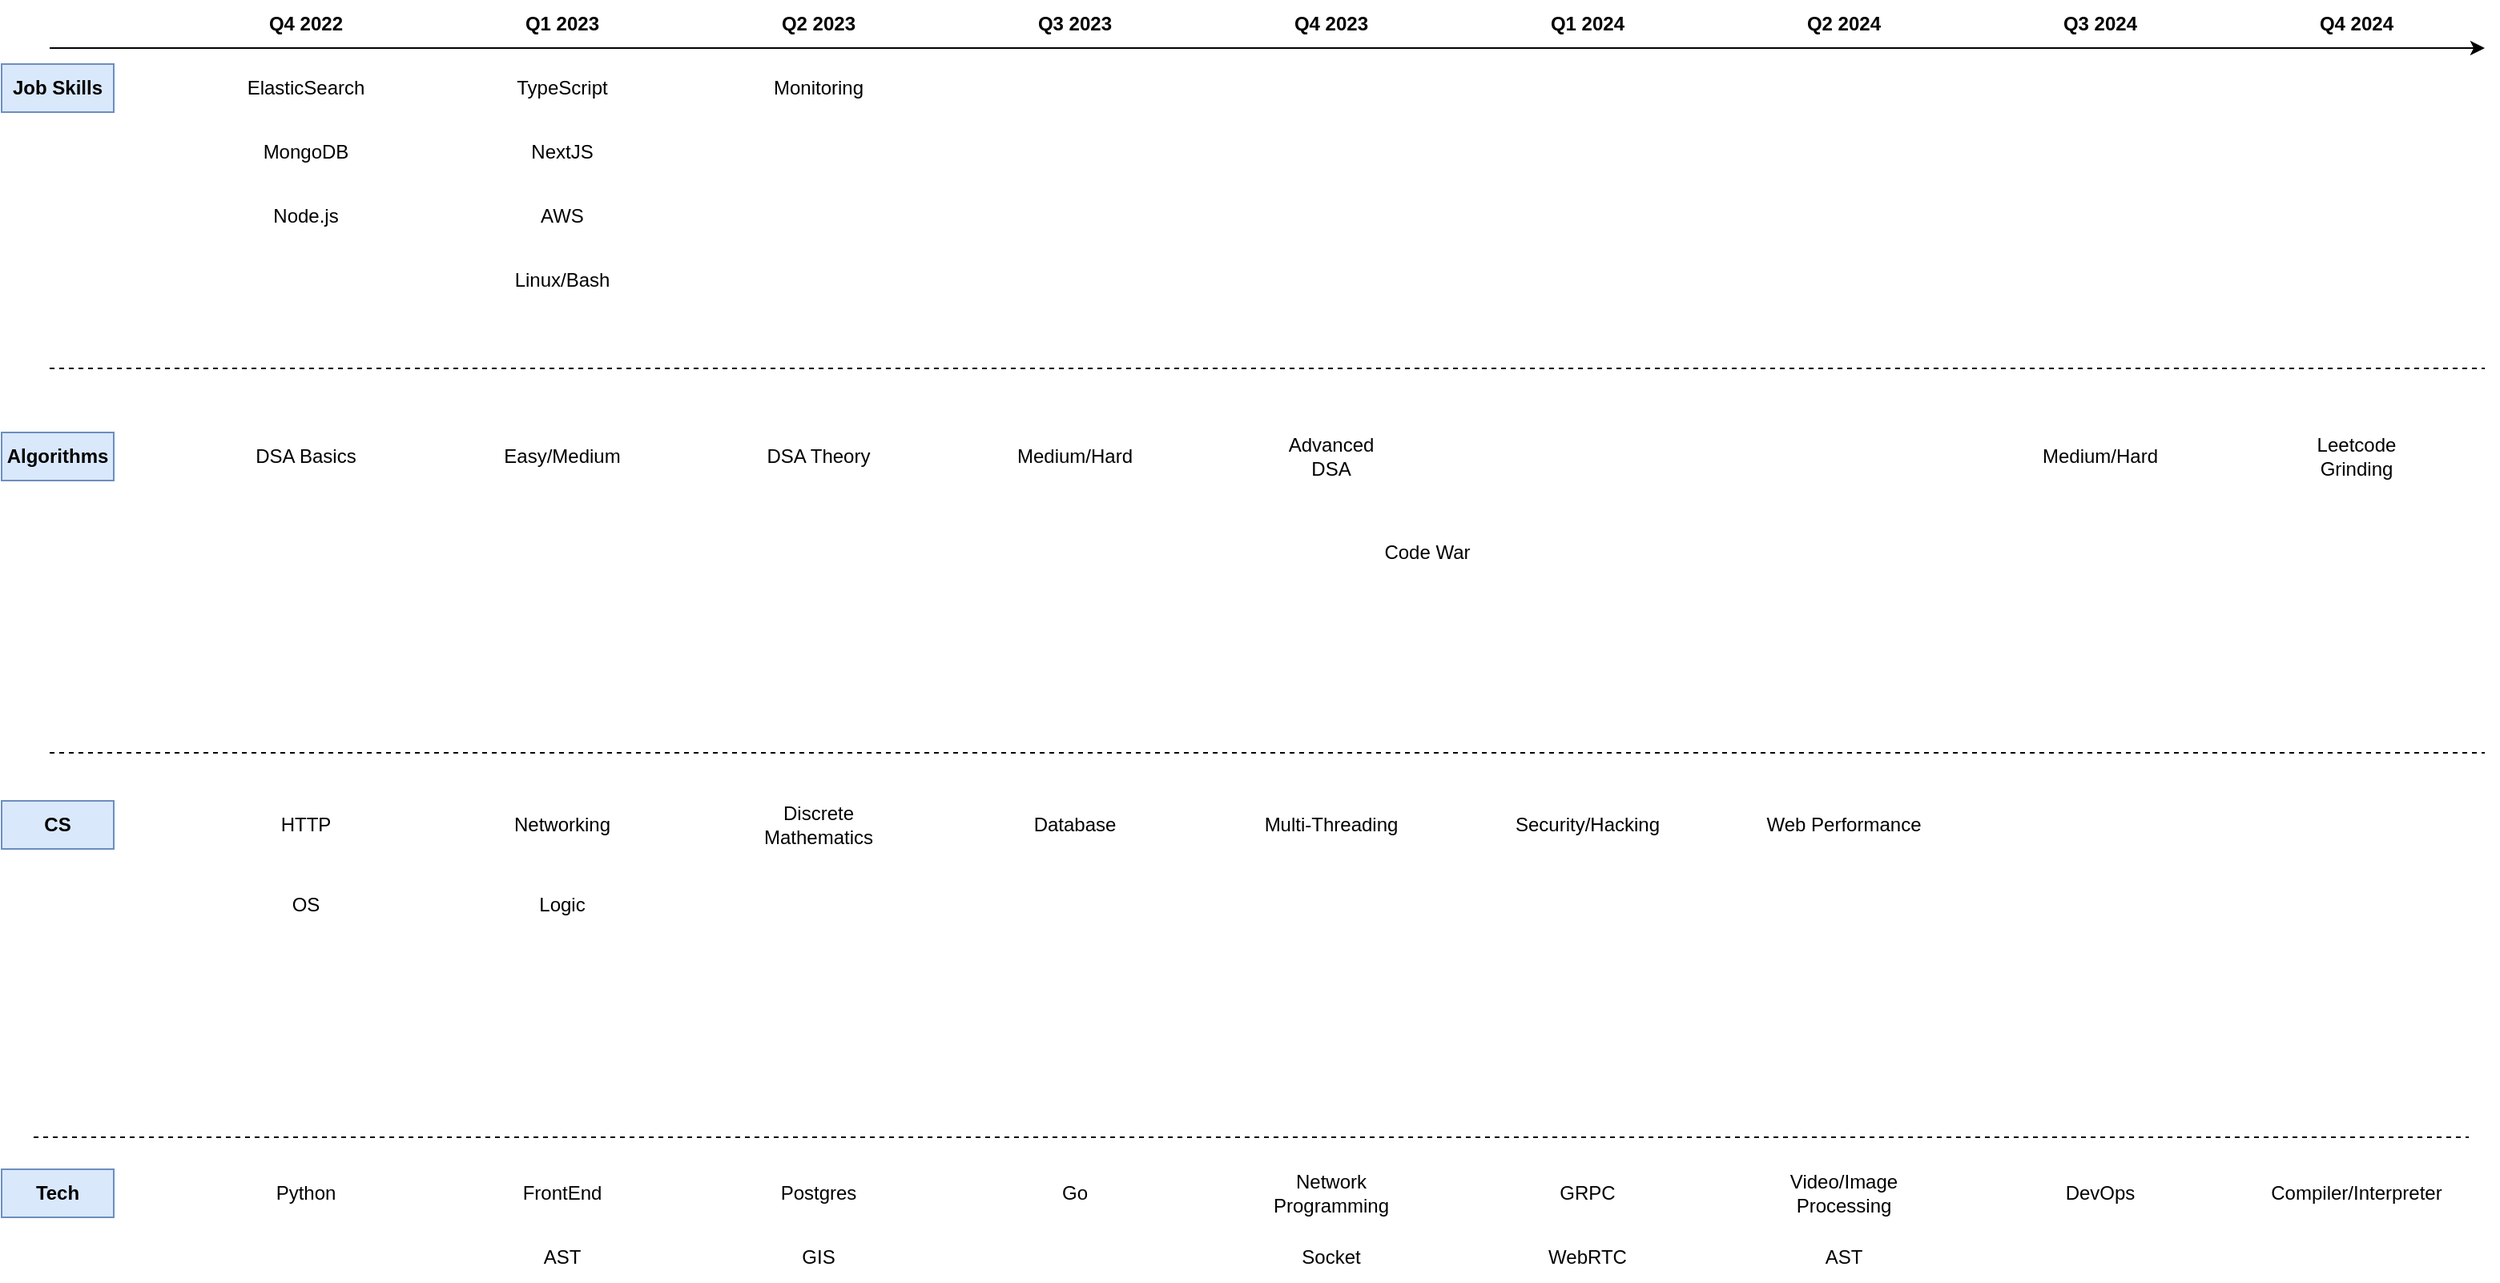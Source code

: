<mxfile version="20.3.0" type="github">
  <diagram id="Mfw8JSlsp9xGQDGXp5zf" name="페이지-1">
    <mxGraphModel dx="3346" dy="1289" grid="1" gridSize="10" guides="1" tooltips="1" connect="1" arrows="1" fold="1" page="1" pageScale="1" pageWidth="1600" pageHeight="900" math="0" shadow="0">
      <root>
        <mxCell id="0" />
        <mxCell id="1" parent="0" />
        <mxCell id="itgIq387v1JVU55yJSxR-1" value="" style="endArrow=classic;html=1;rounded=0;" edge="1" parent="1">
          <mxGeometry width="50" height="50" relative="1" as="geometry">
            <mxPoint x="40" y="40" as="sourcePoint" />
            <mxPoint x="1560" y="40" as="targetPoint" />
          </mxGeometry>
        </mxCell>
        <mxCell id="itgIq387v1JVU55yJSxR-2" value="Q4 2022" style="text;html=1;strokeColor=none;fillColor=none;align=center;verticalAlign=middle;whiteSpace=wrap;rounded=0;fontStyle=1" vertex="1" parent="1">
          <mxGeometry x="170" y="10" width="60" height="30" as="geometry" />
        </mxCell>
        <mxCell id="itgIq387v1JVU55yJSxR-3" value="Q1 2023" style="text;html=1;strokeColor=none;fillColor=none;align=center;verticalAlign=middle;whiteSpace=wrap;rounded=0;fontStyle=1" vertex="1" parent="1">
          <mxGeometry x="330" y="10" width="60" height="30" as="geometry" />
        </mxCell>
        <mxCell id="itgIq387v1JVU55yJSxR-4" value="Q2 2023" style="text;html=1;strokeColor=none;fillColor=none;align=center;verticalAlign=middle;whiteSpace=wrap;rounded=0;fontStyle=1" vertex="1" parent="1">
          <mxGeometry x="490" y="10" width="60" height="30" as="geometry" />
        </mxCell>
        <mxCell id="itgIq387v1JVU55yJSxR-5" value="Q3 2023" style="text;html=1;strokeColor=none;fillColor=none;align=center;verticalAlign=middle;whiteSpace=wrap;rounded=0;fontStyle=1" vertex="1" parent="1">
          <mxGeometry x="650" y="10" width="60" height="30" as="geometry" />
        </mxCell>
        <mxCell id="itgIq387v1JVU55yJSxR-6" value="Q4 2023" style="text;html=1;strokeColor=none;fillColor=none;align=center;verticalAlign=middle;whiteSpace=wrap;rounded=0;fontStyle=1" vertex="1" parent="1">
          <mxGeometry x="810" y="10" width="60" height="30" as="geometry" />
        </mxCell>
        <mxCell id="itgIq387v1JVU55yJSxR-7" value="Q1 2024" style="text;html=1;strokeColor=none;fillColor=none;align=center;verticalAlign=middle;whiteSpace=wrap;rounded=0;fontStyle=1" vertex="1" parent="1">
          <mxGeometry x="970" y="10" width="60" height="30" as="geometry" />
        </mxCell>
        <mxCell id="itgIq387v1JVU55yJSxR-8" value="Q2 2024" style="text;html=1;strokeColor=none;fillColor=none;align=center;verticalAlign=middle;whiteSpace=wrap;rounded=0;fontStyle=1" vertex="1" parent="1">
          <mxGeometry x="1130" y="10" width="60" height="30" as="geometry" />
        </mxCell>
        <mxCell id="itgIq387v1JVU55yJSxR-9" value="Q3 2024" style="text;html=1;strokeColor=none;fillColor=none;align=center;verticalAlign=middle;whiteSpace=wrap;rounded=0;fontStyle=1" vertex="1" parent="1">
          <mxGeometry x="1290" y="10" width="60" height="30" as="geometry" />
        </mxCell>
        <mxCell id="itgIq387v1JVU55yJSxR-10" value="Q4 2024" style="text;html=1;strokeColor=none;fillColor=none;align=center;verticalAlign=middle;whiteSpace=wrap;rounded=0;fontStyle=1" vertex="1" parent="1">
          <mxGeometry x="1450" y="10" width="60" height="30" as="geometry" />
        </mxCell>
        <mxCell id="itgIq387v1JVU55yJSxR-11" value="Job Skills" style="text;html=1;strokeColor=#6c8ebf;fillColor=#dae8fc;align=center;verticalAlign=middle;whiteSpace=wrap;rounded=0;fontStyle=1" vertex="1" parent="1">
          <mxGeometry x="10" y="50" width="70" height="30" as="geometry" />
        </mxCell>
        <mxCell id="itgIq387v1JVU55yJSxR-12" value="Algorithms" style="text;html=1;strokeColor=#6c8ebf;fillColor=#dae8fc;align=center;verticalAlign=middle;whiteSpace=wrap;rounded=0;fontStyle=1" vertex="1" parent="1">
          <mxGeometry x="10" y="280" width="70" height="30" as="geometry" />
        </mxCell>
        <mxCell id="itgIq387v1JVU55yJSxR-13" value="CS" style="text;html=1;strokeColor=#6c8ebf;fillColor=#dae8fc;align=center;verticalAlign=middle;whiteSpace=wrap;rounded=0;fontStyle=1" vertex="1" parent="1">
          <mxGeometry x="10" y="510" width="70" height="30" as="geometry" />
        </mxCell>
        <mxCell id="itgIq387v1JVU55yJSxR-14" value="Tech" style="text;html=1;strokeColor=#6c8ebf;fillColor=#dae8fc;align=center;verticalAlign=middle;whiteSpace=wrap;rounded=0;fontStyle=1" vertex="1" parent="1">
          <mxGeometry x="10" y="740" width="70" height="30" as="geometry" />
        </mxCell>
        <mxCell id="itgIq387v1JVU55yJSxR-16" value="ElasticSearch" style="text;html=1;strokeColor=none;fillColor=none;align=center;verticalAlign=middle;whiteSpace=wrap;rounded=0;" vertex="1" parent="1">
          <mxGeometry x="155" y="50" width="90" height="30" as="geometry" />
        </mxCell>
        <mxCell id="itgIq387v1JVU55yJSxR-17" value="MongoDB" style="text;html=1;strokeColor=none;fillColor=none;align=center;verticalAlign=middle;whiteSpace=wrap;rounded=0;" vertex="1" parent="1">
          <mxGeometry x="170" y="90" width="60" height="30" as="geometry" />
        </mxCell>
        <mxCell id="itgIq387v1JVU55yJSxR-18" value="Node.js" style="text;html=1;strokeColor=none;fillColor=none;align=center;verticalAlign=middle;whiteSpace=wrap;rounded=0;" vertex="1" parent="1">
          <mxGeometry x="170" y="130" width="60" height="30" as="geometry" />
        </mxCell>
        <mxCell id="itgIq387v1JVU55yJSxR-21" value="TypeScript" style="text;html=1;strokeColor=none;fillColor=none;align=center;verticalAlign=middle;whiteSpace=wrap;rounded=0;" vertex="1" parent="1">
          <mxGeometry x="330" y="50" width="60" height="30" as="geometry" />
        </mxCell>
        <mxCell id="itgIq387v1JVU55yJSxR-22" value="NextJS" style="text;html=1;strokeColor=none;fillColor=none;align=center;verticalAlign=middle;whiteSpace=wrap;rounded=0;" vertex="1" parent="1">
          <mxGeometry x="330" y="90" width="60" height="30" as="geometry" />
        </mxCell>
        <mxCell id="itgIq387v1JVU55yJSxR-23" value="AWS" style="text;html=1;strokeColor=none;fillColor=none;align=center;verticalAlign=middle;whiteSpace=wrap;rounded=0;" vertex="1" parent="1">
          <mxGeometry x="330" y="130" width="60" height="30" as="geometry" />
        </mxCell>
        <mxCell id="itgIq387v1JVU55yJSxR-24" value="" style="endArrow=none;dashed=1;html=1;rounded=0;" edge="1" parent="1">
          <mxGeometry width="50" height="50" relative="1" as="geometry">
            <mxPoint x="40" y="240" as="sourcePoint" />
            <mxPoint x="1560" y="240" as="targetPoint" />
          </mxGeometry>
        </mxCell>
        <mxCell id="itgIq387v1JVU55yJSxR-25" value="" style="endArrow=none;dashed=1;html=1;rounded=0;" edge="1" parent="1">
          <mxGeometry width="50" height="50" relative="1" as="geometry">
            <mxPoint x="40" y="480" as="sourcePoint" />
            <mxPoint x="1560" y="480" as="targetPoint" />
          </mxGeometry>
        </mxCell>
        <mxCell id="itgIq387v1JVU55yJSxR-26" value="" style="endArrow=none;dashed=1;html=1;rounded=0;" edge="1" parent="1">
          <mxGeometry width="50" height="50" relative="1" as="geometry">
            <mxPoint x="30" y="720" as="sourcePoint" />
            <mxPoint x="1550" y="720" as="targetPoint" />
          </mxGeometry>
        </mxCell>
        <mxCell id="itgIq387v1JVU55yJSxR-27" value="Linux/Bash" style="text;html=1;strokeColor=none;fillColor=none;align=center;verticalAlign=middle;whiteSpace=wrap;rounded=0;" vertex="1" parent="1">
          <mxGeometry x="330" y="170" width="60" height="30" as="geometry" />
        </mxCell>
        <mxCell id="itgIq387v1JVU55yJSxR-31" value="Monitoring" style="text;html=1;strokeColor=none;fillColor=none;align=center;verticalAlign=middle;whiteSpace=wrap;rounded=0;" vertex="1" parent="1">
          <mxGeometry x="490" y="50" width="60" height="30" as="geometry" />
        </mxCell>
        <mxCell id="itgIq387v1JVU55yJSxR-32" value="Python" style="text;html=1;strokeColor=none;fillColor=none;align=center;verticalAlign=middle;whiteSpace=wrap;rounded=0;" vertex="1" parent="1">
          <mxGeometry x="170" y="740" width="60" height="30" as="geometry" />
        </mxCell>
        <mxCell id="itgIq387v1JVU55yJSxR-33" value="Postgres" style="text;html=1;strokeColor=none;fillColor=none;align=center;verticalAlign=middle;whiteSpace=wrap;rounded=0;" vertex="1" parent="1">
          <mxGeometry x="490" y="740" width="60" height="30" as="geometry" />
        </mxCell>
        <mxCell id="itgIq387v1JVU55yJSxR-34" value="FrontEnd" style="text;html=1;strokeColor=none;fillColor=none;align=center;verticalAlign=middle;whiteSpace=wrap;rounded=0;" vertex="1" parent="1">
          <mxGeometry x="330" y="740" width="60" height="30" as="geometry" />
        </mxCell>
        <mxCell id="itgIq387v1JVU55yJSxR-36" value="HTTP" style="text;html=1;strokeColor=none;fillColor=none;align=center;verticalAlign=middle;whiteSpace=wrap;rounded=0;" vertex="1" parent="1">
          <mxGeometry x="170" y="510" width="60" height="30" as="geometry" />
        </mxCell>
        <mxCell id="itgIq387v1JVU55yJSxR-37" value="OS" style="text;html=1;strokeColor=none;fillColor=none;align=center;verticalAlign=middle;whiteSpace=wrap;rounded=0;" vertex="1" parent="1">
          <mxGeometry x="170" y="560" width="60" height="30" as="geometry" />
        </mxCell>
        <mxCell id="itgIq387v1JVU55yJSxR-38" value="Networking" style="text;html=1;strokeColor=none;fillColor=none;align=center;verticalAlign=middle;whiteSpace=wrap;rounded=0;" vertex="1" parent="1">
          <mxGeometry x="330" y="510" width="60" height="30" as="geometry" />
        </mxCell>
        <mxCell id="itgIq387v1JVU55yJSxR-39" value="Database" style="text;html=1;strokeColor=none;fillColor=none;align=center;verticalAlign=middle;whiteSpace=wrap;rounded=0;" vertex="1" parent="1">
          <mxGeometry x="650" y="510" width="60" height="30" as="geometry" />
        </mxCell>
        <mxCell id="itgIq387v1JVU55yJSxR-40" value="GIS" style="text;html=1;strokeColor=none;fillColor=none;align=center;verticalAlign=middle;whiteSpace=wrap;rounded=0;" vertex="1" parent="1">
          <mxGeometry x="490" y="780" width="60" height="30" as="geometry" />
        </mxCell>
        <mxCell id="itgIq387v1JVU55yJSxR-41" value="AST" style="text;html=1;strokeColor=none;fillColor=none;align=center;verticalAlign=middle;whiteSpace=wrap;rounded=0;" vertex="1" parent="1">
          <mxGeometry x="330" y="780" width="60" height="30" as="geometry" />
        </mxCell>
        <mxCell id="itgIq387v1JVU55yJSxR-42" value="Go" style="text;html=1;strokeColor=none;fillColor=none;align=center;verticalAlign=middle;whiteSpace=wrap;rounded=0;" vertex="1" parent="1">
          <mxGeometry x="650" y="740" width="60" height="30" as="geometry" />
        </mxCell>
        <mxCell id="itgIq387v1JVU55yJSxR-43" value="Network Programming" style="text;html=1;strokeColor=none;fillColor=none;align=center;verticalAlign=middle;whiteSpace=wrap;rounded=0;" vertex="1" parent="1">
          <mxGeometry x="810" y="740" width="60" height="30" as="geometry" />
        </mxCell>
        <mxCell id="itgIq387v1JVU55yJSxR-44" value="Socket" style="text;html=1;strokeColor=none;fillColor=none;align=center;verticalAlign=middle;whiteSpace=wrap;rounded=0;" vertex="1" parent="1">
          <mxGeometry x="810" y="780" width="60" height="30" as="geometry" />
        </mxCell>
        <mxCell id="itgIq387v1JVU55yJSxR-45" value="WebRTC" style="text;html=1;strokeColor=none;fillColor=none;align=center;verticalAlign=middle;whiteSpace=wrap;rounded=0;" vertex="1" parent="1">
          <mxGeometry x="970" y="780" width="60" height="30" as="geometry" />
        </mxCell>
        <mxCell id="itgIq387v1JVU55yJSxR-46" value="Video/Image Processing" style="text;html=1;strokeColor=none;fillColor=none;align=center;verticalAlign=middle;whiteSpace=wrap;rounded=0;" vertex="1" parent="1">
          <mxGeometry x="1130" y="740" width="60" height="30" as="geometry" />
        </mxCell>
        <mxCell id="itgIq387v1JVU55yJSxR-47" value="GRPC" style="text;html=1;strokeColor=none;fillColor=none;align=center;verticalAlign=middle;whiteSpace=wrap;rounded=0;" vertex="1" parent="1">
          <mxGeometry x="970" y="740" width="60" height="30" as="geometry" />
        </mxCell>
        <mxCell id="itgIq387v1JVU55yJSxR-48" value="DSA Theory" style="text;html=1;strokeColor=none;fillColor=none;align=center;verticalAlign=middle;whiteSpace=wrap;rounded=0;" vertex="1" parent="1">
          <mxGeometry x="485" y="280" width="70" height="30" as="geometry" />
        </mxCell>
        <mxCell id="itgIq387v1JVU55yJSxR-49" value="DSA Basics" style="text;html=1;strokeColor=none;fillColor=none;align=center;verticalAlign=middle;whiteSpace=wrap;rounded=0;" vertex="1" parent="1">
          <mxGeometry x="165" y="280" width="70" height="30" as="geometry" />
        </mxCell>
        <mxCell id="itgIq387v1JVU55yJSxR-50" value="Easy/Medium" style="text;html=1;strokeColor=none;fillColor=none;align=center;verticalAlign=middle;whiteSpace=wrap;rounded=0;" vertex="1" parent="1">
          <mxGeometry x="325" y="280" width="70" height="30" as="geometry" />
        </mxCell>
        <mxCell id="itgIq387v1JVU55yJSxR-51" value="Logic" style="text;html=1;strokeColor=none;fillColor=none;align=center;verticalAlign=middle;whiteSpace=wrap;rounded=0;" vertex="1" parent="1">
          <mxGeometry x="330" y="560" width="60" height="30" as="geometry" />
        </mxCell>
        <mxCell id="itgIq387v1JVU55yJSxR-52" value="Discrete Mathematics" style="text;html=1;strokeColor=none;fillColor=none;align=center;verticalAlign=middle;whiteSpace=wrap;rounded=0;" vertex="1" parent="1">
          <mxGeometry x="490" y="510" width="60" height="30" as="geometry" />
        </mxCell>
        <mxCell id="itgIq387v1JVU55yJSxR-56" value="Medium/Hard" style="text;html=1;strokeColor=none;fillColor=none;align=center;verticalAlign=middle;whiteSpace=wrap;rounded=0;" vertex="1" parent="1">
          <mxGeometry x="645" y="280" width="70" height="30" as="geometry" />
        </mxCell>
        <mxCell id="itgIq387v1JVU55yJSxR-58" value="Advanced DSA" style="text;html=1;strokeColor=none;fillColor=none;align=center;verticalAlign=middle;whiteSpace=wrap;rounded=0;" vertex="1" parent="1">
          <mxGeometry x="805" y="280" width="70" height="30" as="geometry" />
        </mxCell>
        <mxCell id="itgIq387v1JVU55yJSxR-59" value="Code War" style="text;html=1;strokeColor=none;fillColor=none;align=center;verticalAlign=middle;whiteSpace=wrap;rounded=0;" vertex="1" parent="1">
          <mxGeometry x="320" y="340" width="1160" height="30" as="geometry" />
        </mxCell>
        <mxCell id="itgIq387v1JVU55yJSxR-60" value="DevOps" style="text;html=1;strokeColor=none;fillColor=none;align=center;verticalAlign=middle;whiteSpace=wrap;rounded=0;" vertex="1" parent="1">
          <mxGeometry x="1290" y="740" width="60" height="30" as="geometry" />
        </mxCell>
        <mxCell id="itgIq387v1JVU55yJSxR-61" value="Compiler/Interpreter" style="text;html=1;strokeColor=none;fillColor=none;align=center;verticalAlign=middle;whiteSpace=wrap;rounded=0;" vertex="1" parent="1">
          <mxGeometry x="1450" y="740" width="60" height="30" as="geometry" />
        </mxCell>
        <mxCell id="itgIq387v1JVU55yJSxR-62" value="AST" style="text;html=1;strokeColor=none;fillColor=none;align=center;verticalAlign=middle;whiteSpace=wrap;rounded=0;" vertex="1" parent="1">
          <mxGeometry x="1130" y="780" width="60" height="30" as="geometry" />
        </mxCell>
        <mxCell id="itgIq387v1JVU55yJSxR-63" value="Medium/Hard" style="text;html=1;strokeColor=none;fillColor=none;align=center;verticalAlign=middle;whiteSpace=wrap;rounded=0;" vertex="1" parent="1">
          <mxGeometry x="1285" y="280" width="70" height="30" as="geometry" />
        </mxCell>
        <mxCell id="itgIq387v1JVU55yJSxR-64" value="Leetcode Grinding" style="text;html=1;strokeColor=none;fillColor=none;align=center;verticalAlign=middle;whiteSpace=wrap;rounded=0;" vertex="1" parent="1">
          <mxGeometry x="1445" y="280" width="70" height="30" as="geometry" />
        </mxCell>
        <mxCell id="itgIq387v1JVU55yJSxR-65" value="Multi-Threading" style="text;html=1;strokeColor=none;fillColor=none;align=center;verticalAlign=middle;whiteSpace=wrap;rounded=0;" vertex="1" parent="1">
          <mxGeometry x="790" y="510" width="100" height="30" as="geometry" />
        </mxCell>
        <mxCell id="itgIq387v1JVU55yJSxR-67" value="Security/Hacking" style="text;html=1;strokeColor=none;fillColor=none;align=center;verticalAlign=middle;whiteSpace=wrap;rounded=0;" vertex="1" parent="1">
          <mxGeometry x="950" y="510" width="100" height="30" as="geometry" />
        </mxCell>
        <mxCell id="itgIq387v1JVU55yJSxR-68" value="Web Performance" style="text;html=1;strokeColor=none;fillColor=none;align=center;verticalAlign=middle;whiteSpace=wrap;rounded=0;" vertex="1" parent="1">
          <mxGeometry x="1110" y="510" width="100" height="30" as="geometry" />
        </mxCell>
      </root>
    </mxGraphModel>
  </diagram>
</mxfile>
